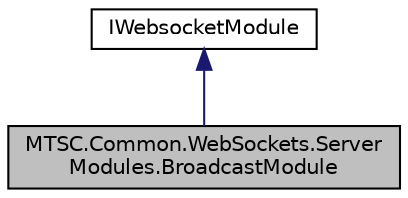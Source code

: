 digraph "MTSC.Common.WebSockets.ServerModules.BroadcastModule"
{
 // LATEX_PDF_SIZE
  edge [fontname="Helvetica",fontsize="10",labelfontname="Helvetica",labelfontsize="10"];
  node [fontname="Helvetica",fontsize="10",shape=record];
  Node2 [label="MTSC.Common.WebSockets.Server\lModules.BroadcastModule",height=0.2,width=0.4,color="black", fillcolor="grey75", style="filled", fontcolor="black",tooltip=" "];
  Node3 -> Node2 [dir="back",color="midnightblue",fontsize="10",style="solid",fontname="Helvetica"];
  Node3 [label="IWebsocketModule",height=0.2,width=0.4,color="black", fillcolor="white", style="filled",URL="$d9/dc0/interface_m_t_s_c_1_1_common_1_1_web_sockets_1_1_server_modules_1_1_i_websocket_module.html",tooltip=" "];
}
